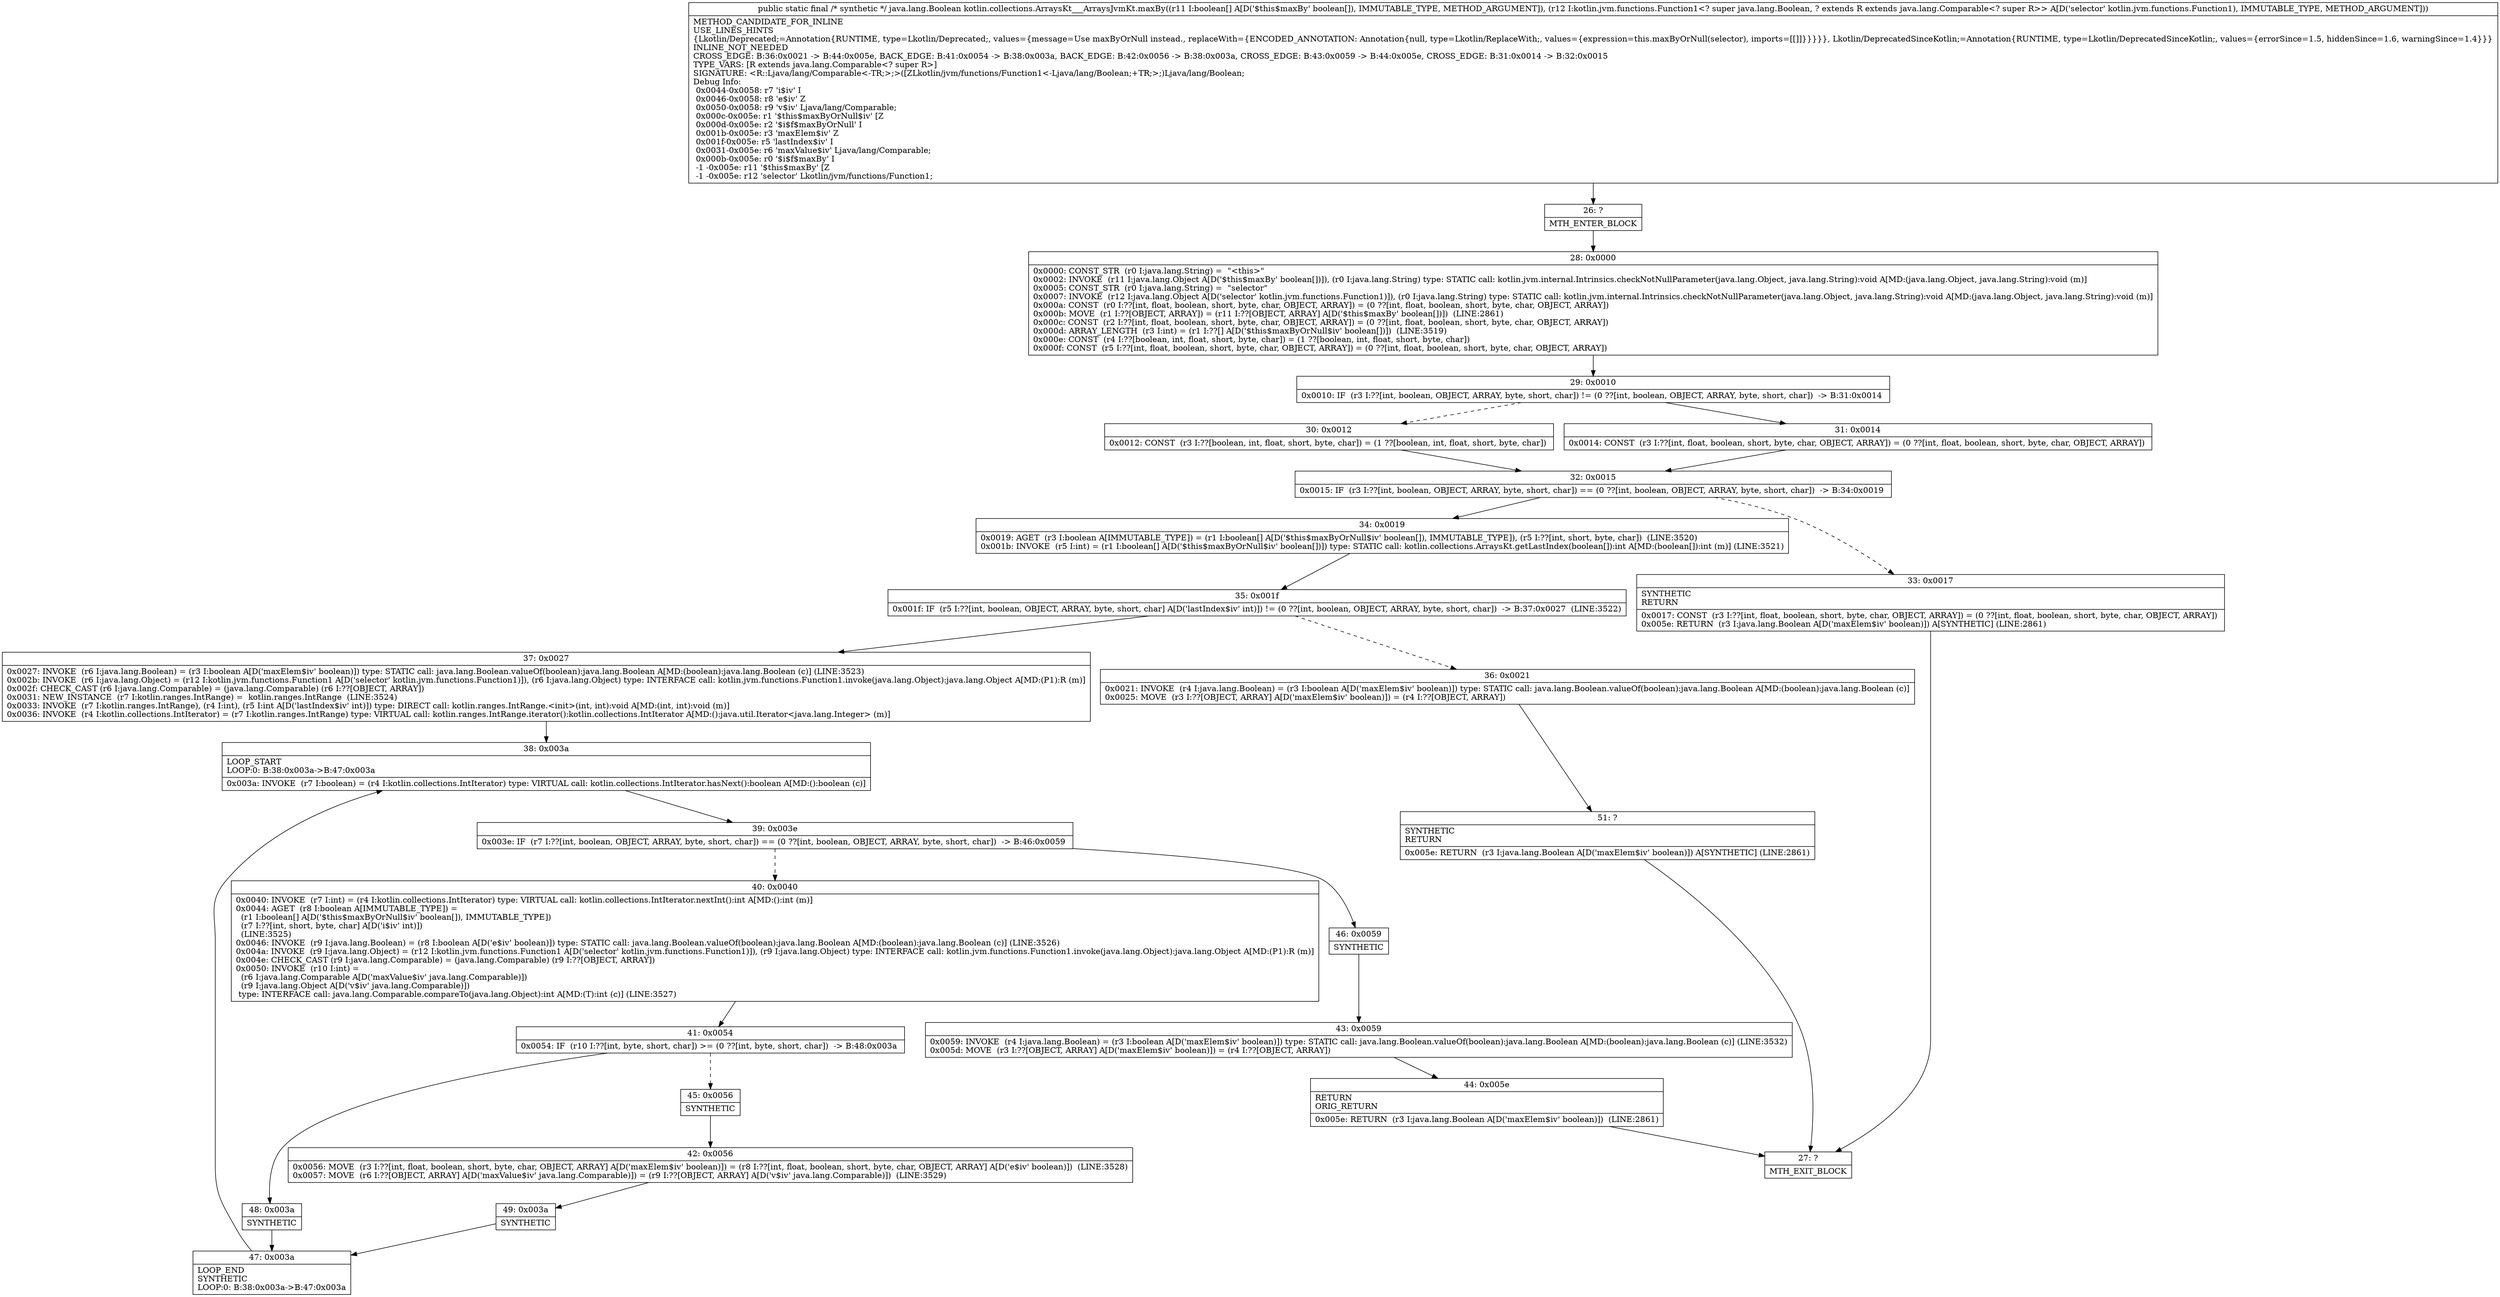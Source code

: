 digraph "CFG forkotlin.collections.ArraysKt___ArraysJvmKt.maxBy([ZLkotlin\/jvm\/functions\/Function1;)Ljava\/lang\/Boolean;" {
Node_26 [shape=record,label="{26\:\ ?|MTH_ENTER_BLOCK\l}"];
Node_28 [shape=record,label="{28\:\ 0x0000|0x0000: CONST_STR  (r0 I:java.lang.String) =  \"\<this\>\" \l0x0002: INVOKE  (r11 I:java.lang.Object A[D('$this$maxBy' boolean[])]), (r0 I:java.lang.String) type: STATIC call: kotlin.jvm.internal.Intrinsics.checkNotNullParameter(java.lang.Object, java.lang.String):void A[MD:(java.lang.Object, java.lang.String):void (m)]\l0x0005: CONST_STR  (r0 I:java.lang.String) =  \"selector\" \l0x0007: INVOKE  (r12 I:java.lang.Object A[D('selector' kotlin.jvm.functions.Function1)]), (r0 I:java.lang.String) type: STATIC call: kotlin.jvm.internal.Intrinsics.checkNotNullParameter(java.lang.Object, java.lang.String):void A[MD:(java.lang.Object, java.lang.String):void (m)]\l0x000a: CONST  (r0 I:??[int, float, boolean, short, byte, char, OBJECT, ARRAY]) = (0 ??[int, float, boolean, short, byte, char, OBJECT, ARRAY]) \l0x000b: MOVE  (r1 I:??[OBJECT, ARRAY]) = (r11 I:??[OBJECT, ARRAY] A[D('$this$maxBy' boolean[])])  (LINE:2861)\l0x000c: CONST  (r2 I:??[int, float, boolean, short, byte, char, OBJECT, ARRAY]) = (0 ??[int, float, boolean, short, byte, char, OBJECT, ARRAY]) \l0x000d: ARRAY_LENGTH  (r3 I:int) = (r1 I:??[] A[D('$this$maxByOrNull$iv' boolean[])])  (LINE:3519)\l0x000e: CONST  (r4 I:??[boolean, int, float, short, byte, char]) = (1 ??[boolean, int, float, short, byte, char]) \l0x000f: CONST  (r5 I:??[int, float, boolean, short, byte, char, OBJECT, ARRAY]) = (0 ??[int, float, boolean, short, byte, char, OBJECT, ARRAY]) \l}"];
Node_29 [shape=record,label="{29\:\ 0x0010|0x0010: IF  (r3 I:??[int, boolean, OBJECT, ARRAY, byte, short, char]) != (0 ??[int, boolean, OBJECT, ARRAY, byte, short, char])  \-\> B:31:0x0014 \l}"];
Node_30 [shape=record,label="{30\:\ 0x0012|0x0012: CONST  (r3 I:??[boolean, int, float, short, byte, char]) = (1 ??[boolean, int, float, short, byte, char]) \l}"];
Node_32 [shape=record,label="{32\:\ 0x0015|0x0015: IF  (r3 I:??[int, boolean, OBJECT, ARRAY, byte, short, char]) == (0 ??[int, boolean, OBJECT, ARRAY, byte, short, char])  \-\> B:34:0x0019 \l}"];
Node_33 [shape=record,label="{33\:\ 0x0017|SYNTHETIC\lRETURN\l|0x0017: CONST  (r3 I:??[int, float, boolean, short, byte, char, OBJECT, ARRAY]) = (0 ??[int, float, boolean, short, byte, char, OBJECT, ARRAY]) \l0x005e: RETURN  (r3 I:java.lang.Boolean A[D('maxElem$iv' boolean)]) A[SYNTHETIC] (LINE:2861)\l}"];
Node_27 [shape=record,label="{27\:\ ?|MTH_EXIT_BLOCK\l}"];
Node_34 [shape=record,label="{34\:\ 0x0019|0x0019: AGET  (r3 I:boolean A[IMMUTABLE_TYPE]) = (r1 I:boolean[] A[D('$this$maxByOrNull$iv' boolean[]), IMMUTABLE_TYPE]), (r5 I:??[int, short, byte, char])  (LINE:3520)\l0x001b: INVOKE  (r5 I:int) = (r1 I:boolean[] A[D('$this$maxByOrNull$iv' boolean[])]) type: STATIC call: kotlin.collections.ArraysKt.getLastIndex(boolean[]):int A[MD:(boolean[]):int (m)] (LINE:3521)\l}"];
Node_35 [shape=record,label="{35\:\ 0x001f|0x001f: IF  (r5 I:??[int, boolean, OBJECT, ARRAY, byte, short, char] A[D('lastIndex$iv' int)]) != (0 ??[int, boolean, OBJECT, ARRAY, byte, short, char])  \-\> B:37:0x0027  (LINE:3522)\l}"];
Node_36 [shape=record,label="{36\:\ 0x0021|0x0021: INVOKE  (r4 I:java.lang.Boolean) = (r3 I:boolean A[D('maxElem$iv' boolean)]) type: STATIC call: java.lang.Boolean.valueOf(boolean):java.lang.Boolean A[MD:(boolean):java.lang.Boolean (c)]\l0x0025: MOVE  (r3 I:??[OBJECT, ARRAY] A[D('maxElem$iv' boolean)]) = (r4 I:??[OBJECT, ARRAY]) \l}"];
Node_51 [shape=record,label="{51\:\ ?|SYNTHETIC\lRETURN\l|0x005e: RETURN  (r3 I:java.lang.Boolean A[D('maxElem$iv' boolean)]) A[SYNTHETIC] (LINE:2861)\l}"];
Node_37 [shape=record,label="{37\:\ 0x0027|0x0027: INVOKE  (r6 I:java.lang.Boolean) = (r3 I:boolean A[D('maxElem$iv' boolean)]) type: STATIC call: java.lang.Boolean.valueOf(boolean):java.lang.Boolean A[MD:(boolean):java.lang.Boolean (c)] (LINE:3523)\l0x002b: INVOKE  (r6 I:java.lang.Object) = (r12 I:kotlin.jvm.functions.Function1 A[D('selector' kotlin.jvm.functions.Function1)]), (r6 I:java.lang.Object) type: INTERFACE call: kotlin.jvm.functions.Function1.invoke(java.lang.Object):java.lang.Object A[MD:(P1):R (m)]\l0x002f: CHECK_CAST (r6 I:java.lang.Comparable) = (java.lang.Comparable) (r6 I:??[OBJECT, ARRAY]) \l0x0031: NEW_INSTANCE  (r7 I:kotlin.ranges.IntRange) =  kotlin.ranges.IntRange  (LINE:3524)\l0x0033: INVOKE  (r7 I:kotlin.ranges.IntRange), (r4 I:int), (r5 I:int A[D('lastIndex$iv' int)]) type: DIRECT call: kotlin.ranges.IntRange.\<init\>(int, int):void A[MD:(int, int):void (m)]\l0x0036: INVOKE  (r4 I:kotlin.collections.IntIterator) = (r7 I:kotlin.ranges.IntRange) type: VIRTUAL call: kotlin.ranges.IntRange.iterator():kotlin.collections.IntIterator A[MD:():java.util.Iterator\<java.lang.Integer\> (m)]\l}"];
Node_38 [shape=record,label="{38\:\ 0x003a|LOOP_START\lLOOP:0: B:38:0x003a\-\>B:47:0x003a\l|0x003a: INVOKE  (r7 I:boolean) = (r4 I:kotlin.collections.IntIterator) type: VIRTUAL call: kotlin.collections.IntIterator.hasNext():boolean A[MD:():boolean (c)]\l}"];
Node_39 [shape=record,label="{39\:\ 0x003e|0x003e: IF  (r7 I:??[int, boolean, OBJECT, ARRAY, byte, short, char]) == (0 ??[int, boolean, OBJECT, ARRAY, byte, short, char])  \-\> B:46:0x0059 \l}"];
Node_40 [shape=record,label="{40\:\ 0x0040|0x0040: INVOKE  (r7 I:int) = (r4 I:kotlin.collections.IntIterator) type: VIRTUAL call: kotlin.collections.IntIterator.nextInt():int A[MD:():int (m)]\l0x0044: AGET  (r8 I:boolean A[IMMUTABLE_TYPE]) = \l  (r1 I:boolean[] A[D('$this$maxByOrNull$iv' boolean[]), IMMUTABLE_TYPE])\l  (r7 I:??[int, short, byte, char] A[D('i$iv' int)])\l  (LINE:3525)\l0x0046: INVOKE  (r9 I:java.lang.Boolean) = (r8 I:boolean A[D('e$iv' boolean)]) type: STATIC call: java.lang.Boolean.valueOf(boolean):java.lang.Boolean A[MD:(boolean):java.lang.Boolean (c)] (LINE:3526)\l0x004a: INVOKE  (r9 I:java.lang.Object) = (r12 I:kotlin.jvm.functions.Function1 A[D('selector' kotlin.jvm.functions.Function1)]), (r9 I:java.lang.Object) type: INTERFACE call: kotlin.jvm.functions.Function1.invoke(java.lang.Object):java.lang.Object A[MD:(P1):R (m)]\l0x004e: CHECK_CAST (r9 I:java.lang.Comparable) = (java.lang.Comparable) (r9 I:??[OBJECT, ARRAY]) \l0x0050: INVOKE  (r10 I:int) = \l  (r6 I:java.lang.Comparable A[D('maxValue$iv' java.lang.Comparable)])\l  (r9 I:java.lang.Object A[D('v$iv' java.lang.Comparable)])\l type: INTERFACE call: java.lang.Comparable.compareTo(java.lang.Object):int A[MD:(T):int (c)] (LINE:3527)\l}"];
Node_41 [shape=record,label="{41\:\ 0x0054|0x0054: IF  (r10 I:??[int, byte, short, char]) \>= (0 ??[int, byte, short, char])  \-\> B:48:0x003a \l}"];
Node_45 [shape=record,label="{45\:\ 0x0056|SYNTHETIC\l}"];
Node_42 [shape=record,label="{42\:\ 0x0056|0x0056: MOVE  (r3 I:??[int, float, boolean, short, byte, char, OBJECT, ARRAY] A[D('maxElem$iv' boolean)]) = (r8 I:??[int, float, boolean, short, byte, char, OBJECT, ARRAY] A[D('e$iv' boolean)])  (LINE:3528)\l0x0057: MOVE  (r6 I:??[OBJECT, ARRAY] A[D('maxValue$iv' java.lang.Comparable)]) = (r9 I:??[OBJECT, ARRAY] A[D('v$iv' java.lang.Comparable)])  (LINE:3529)\l}"];
Node_49 [shape=record,label="{49\:\ 0x003a|SYNTHETIC\l}"];
Node_47 [shape=record,label="{47\:\ 0x003a|LOOP_END\lSYNTHETIC\lLOOP:0: B:38:0x003a\-\>B:47:0x003a\l}"];
Node_48 [shape=record,label="{48\:\ 0x003a|SYNTHETIC\l}"];
Node_46 [shape=record,label="{46\:\ 0x0059|SYNTHETIC\l}"];
Node_43 [shape=record,label="{43\:\ 0x0059|0x0059: INVOKE  (r4 I:java.lang.Boolean) = (r3 I:boolean A[D('maxElem$iv' boolean)]) type: STATIC call: java.lang.Boolean.valueOf(boolean):java.lang.Boolean A[MD:(boolean):java.lang.Boolean (c)] (LINE:3532)\l0x005d: MOVE  (r3 I:??[OBJECT, ARRAY] A[D('maxElem$iv' boolean)]) = (r4 I:??[OBJECT, ARRAY]) \l}"];
Node_44 [shape=record,label="{44\:\ 0x005e|RETURN\lORIG_RETURN\l|0x005e: RETURN  (r3 I:java.lang.Boolean A[D('maxElem$iv' boolean)])  (LINE:2861)\l}"];
Node_31 [shape=record,label="{31\:\ 0x0014|0x0014: CONST  (r3 I:??[int, float, boolean, short, byte, char, OBJECT, ARRAY]) = (0 ??[int, float, boolean, short, byte, char, OBJECT, ARRAY]) \l}"];
MethodNode[shape=record,label="{public static final \/* synthetic *\/ java.lang.Boolean kotlin.collections.ArraysKt___ArraysJvmKt.maxBy((r11 I:boolean[] A[D('$this$maxBy' boolean[]), IMMUTABLE_TYPE, METHOD_ARGUMENT]), (r12 I:kotlin.jvm.functions.Function1\<? super java.lang.Boolean, ? extends R extends java.lang.Comparable\<? super R\>\> A[D('selector' kotlin.jvm.functions.Function1), IMMUTABLE_TYPE, METHOD_ARGUMENT]))  | METHOD_CANDIDATE_FOR_INLINE\lUSE_LINES_HINTS\l\{Lkotlin\/Deprecated;=Annotation\{RUNTIME, type=Lkotlin\/Deprecated;, values=\{message=Use maxByOrNull instead., replaceWith=\{ENCODED_ANNOTATION: Annotation\{null, type=Lkotlin\/ReplaceWith;, values=\{expression=this.maxByOrNull(selector), imports=[[]]\}\}\}\}\}, Lkotlin\/DeprecatedSinceKotlin;=Annotation\{RUNTIME, type=Lkotlin\/DeprecatedSinceKotlin;, values=\{errorSince=1.5, hiddenSince=1.6, warningSince=1.4\}\}\}\lINLINE_NOT_NEEDED\lCROSS_EDGE: B:36:0x0021 \-\> B:44:0x005e, BACK_EDGE: B:41:0x0054 \-\> B:38:0x003a, BACK_EDGE: B:42:0x0056 \-\> B:38:0x003a, CROSS_EDGE: B:43:0x0059 \-\> B:44:0x005e, CROSS_EDGE: B:31:0x0014 \-\> B:32:0x0015\lTYPE_VARS: [R extends java.lang.Comparable\<? super R\>]\lSIGNATURE: \<R::Ljava\/lang\/Comparable\<\-TR;\>;\>([ZLkotlin\/jvm\/functions\/Function1\<\-Ljava\/lang\/Boolean;+TR;\>;)Ljava\/lang\/Boolean;\lDebug Info:\l  0x0044\-0x0058: r7 'i$iv' I\l  0x0046\-0x0058: r8 'e$iv' Z\l  0x0050\-0x0058: r9 'v$iv' Ljava\/lang\/Comparable;\l  0x000c\-0x005e: r1 '$this$maxByOrNull$iv' [Z\l  0x000d\-0x005e: r2 '$i$f$maxByOrNull' I\l  0x001b\-0x005e: r3 'maxElem$iv' Z\l  0x001f\-0x005e: r5 'lastIndex$iv' I\l  0x0031\-0x005e: r6 'maxValue$iv' Ljava\/lang\/Comparable;\l  0x000b\-0x005e: r0 '$i$f$maxBy' I\l  \-1 \-0x005e: r11 '$this$maxBy' [Z\l  \-1 \-0x005e: r12 'selector' Lkotlin\/jvm\/functions\/Function1;\l}"];
MethodNode -> Node_26;Node_26 -> Node_28;
Node_28 -> Node_29;
Node_29 -> Node_30[style=dashed];
Node_29 -> Node_31;
Node_30 -> Node_32;
Node_32 -> Node_33[style=dashed];
Node_32 -> Node_34;
Node_33 -> Node_27;
Node_34 -> Node_35;
Node_35 -> Node_36[style=dashed];
Node_35 -> Node_37;
Node_36 -> Node_51;
Node_51 -> Node_27;
Node_37 -> Node_38;
Node_38 -> Node_39;
Node_39 -> Node_40[style=dashed];
Node_39 -> Node_46;
Node_40 -> Node_41;
Node_41 -> Node_45[style=dashed];
Node_41 -> Node_48;
Node_45 -> Node_42;
Node_42 -> Node_49;
Node_49 -> Node_47;
Node_47 -> Node_38;
Node_48 -> Node_47;
Node_46 -> Node_43;
Node_43 -> Node_44;
Node_44 -> Node_27;
Node_31 -> Node_32;
}


